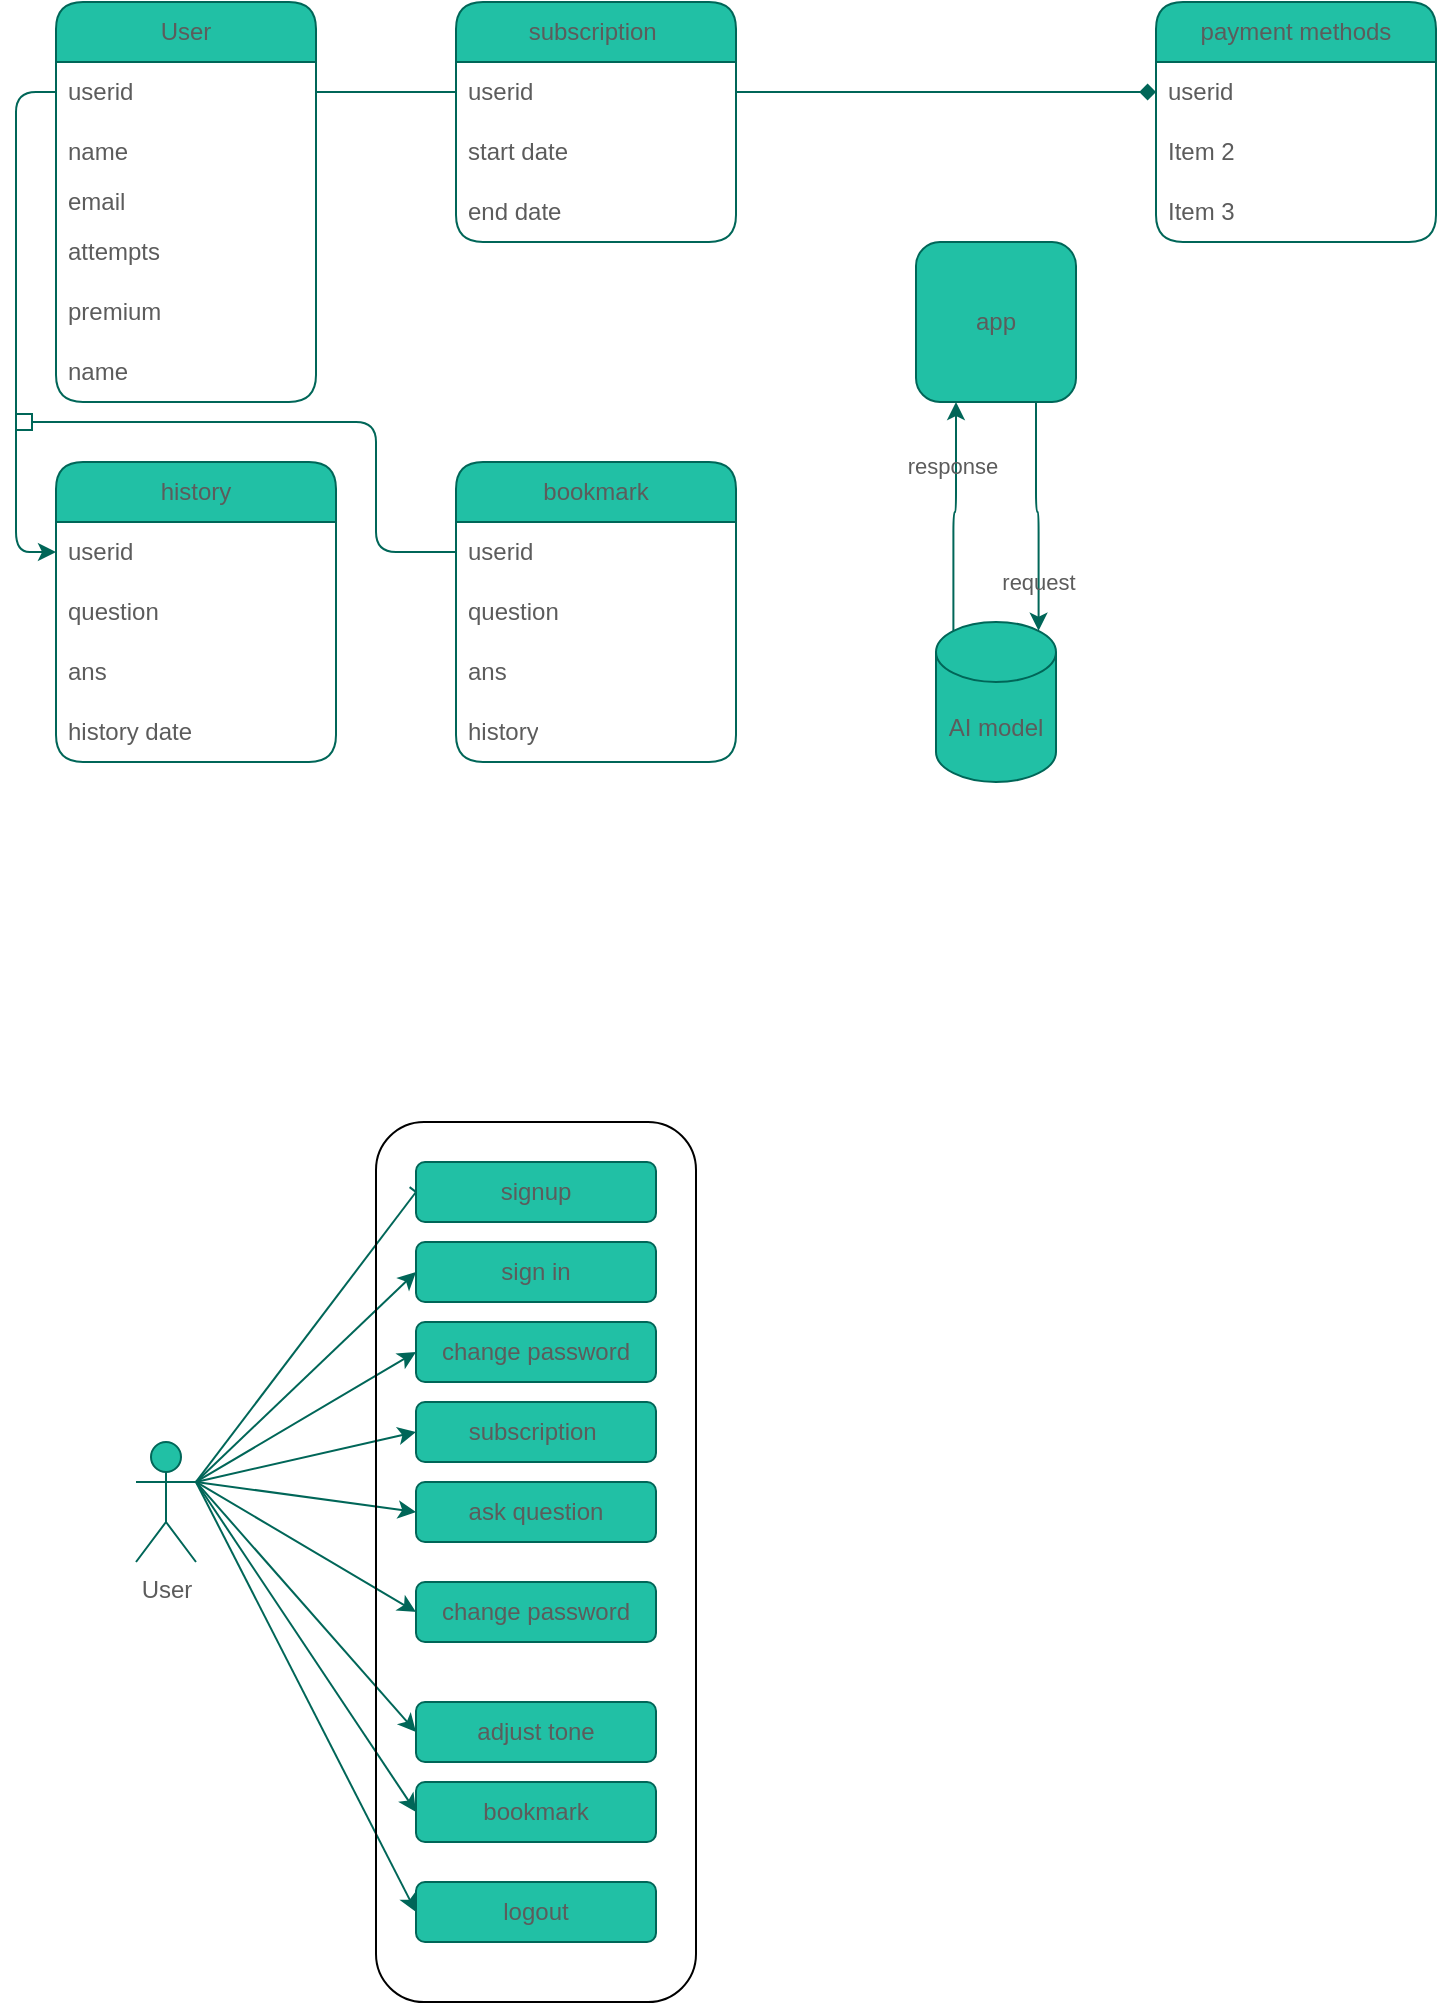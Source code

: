 <mxfile version="21.7.5" type="github">
  <diagram name="Page-1" id="Sf0bLcSyjigh50SmIKfN">
    <mxGraphModel dx="993" dy="580" grid="1" gridSize="10" guides="1" tooltips="1" connect="1" arrows="1" fold="1" page="1" pageScale="1" pageWidth="827" pageHeight="1169" math="0" shadow="0">
      <root>
        <mxCell id="0" />
        <mxCell id="1" parent="0" />
        <mxCell id="r203shYXzsWCAXHmjTGM-3" value="User" style="swimlane;fontStyle=0;childLayout=stackLayout;horizontal=1;startSize=30;horizontalStack=0;resizeParent=1;resizeParentMax=0;resizeLast=0;collapsible=1;marginBottom=0;whiteSpace=wrap;html=1;labelBackgroundColor=none;fillColor=#21C0A5;strokeColor=#006658;fontColor=#5C5C5C;rounded=1;" vertex="1" parent="1">
          <mxGeometry x="80" y="80" width="130" height="200" as="geometry">
            <mxRectangle x="80" y="80" width="70" height="30" as="alternateBounds" />
          </mxGeometry>
        </mxCell>
        <mxCell id="r203shYXzsWCAXHmjTGM-4" value="userid" style="text;strokeColor=none;fillColor=none;align=left;verticalAlign=middle;spacingLeft=4;spacingRight=4;overflow=hidden;points=[[0,0.5],[1,0.5]];portConstraint=eastwest;rotatable=0;whiteSpace=wrap;html=1;labelBackgroundColor=none;fontColor=#5C5C5C;rounded=1;" vertex="1" parent="r203shYXzsWCAXHmjTGM-3">
          <mxGeometry y="30" width="130" height="30" as="geometry" />
        </mxCell>
        <mxCell id="r203shYXzsWCAXHmjTGM-5" value="name" style="text;strokeColor=none;fillColor=none;align=left;verticalAlign=middle;spacingLeft=4;spacingRight=4;overflow=hidden;points=[[0,0.5],[1,0.5]];portConstraint=eastwest;rotatable=0;whiteSpace=wrap;html=1;labelBackgroundColor=none;fontColor=#5C5C5C;rounded=1;" vertex="1" parent="r203shYXzsWCAXHmjTGM-3">
          <mxGeometry y="60" width="130" height="30" as="geometry" />
        </mxCell>
        <mxCell id="r203shYXzsWCAXHmjTGM-6" value="email" style="text;strokeColor=none;fillColor=none;align=left;verticalAlign=middle;spacingLeft=4;spacingRight=4;overflow=hidden;points=[[0,0.5],[1,0.5]];portConstraint=eastwest;rotatable=0;whiteSpace=wrap;html=1;labelBackgroundColor=none;fontColor=#5C5C5C;rounded=1;" vertex="1" parent="r203shYXzsWCAXHmjTGM-3">
          <mxGeometry y="90" width="130" height="20" as="geometry" />
        </mxCell>
        <mxCell id="r203shYXzsWCAXHmjTGM-7" value="attempts" style="text;strokeColor=none;fillColor=none;align=left;verticalAlign=middle;spacingLeft=4;spacingRight=4;overflow=hidden;points=[[0,0.5],[1,0.5]];portConstraint=eastwest;rotatable=0;whiteSpace=wrap;html=1;labelBackgroundColor=none;fontColor=#5C5C5C;rounded=1;" vertex="1" parent="r203shYXzsWCAXHmjTGM-3">
          <mxGeometry y="110" width="130" height="30" as="geometry" />
        </mxCell>
        <mxCell id="r203shYXzsWCAXHmjTGM-8" value="premium" style="text;strokeColor=none;fillColor=none;align=left;verticalAlign=middle;spacingLeft=4;spacingRight=4;overflow=hidden;points=[[0,0.5],[1,0.5]];portConstraint=eastwest;rotatable=0;whiteSpace=wrap;html=1;labelBackgroundColor=none;fontColor=#5C5C5C;rounded=1;" vertex="1" parent="r203shYXzsWCAXHmjTGM-3">
          <mxGeometry y="140" width="130" height="30" as="geometry" />
        </mxCell>
        <mxCell id="r203shYXzsWCAXHmjTGM-9" value="name" style="text;strokeColor=none;fillColor=none;align=left;verticalAlign=middle;spacingLeft=4;spacingRight=4;overflow=hidden;points=[[0,0.5],[1,0.5]];portConstraint=eastwest;rotatable=0;whiteSpace=wrap;html=1;labelBackgroundColor=none;fontColor=#5C5C5C;rounded=1;" vertex="1" parent="r203shYXzsWCAXHmjTGM-3">
          <mxGeometry y="170" width="130" height="30" as="geometry" />
        </mxCell>
        <mxCell id="r203shYXzsWCAXHmjTGM-10" value="" style="endArrow=none;html=1;rounded=1;exitX=1;exitY=0.5;exitDx=0;exitDy=0;labelBackgroundColor=none;strokeColor=#006658;fontColor=default;" edge="1" parent="1" source="r203shYXzsWCAXHmjTGM-4">
          <mxGeometry width="50" height="50" relative="1" as="geometry">
            <mxPoint x="380" y="270" as="sourcePoint" />
            <mxPoint x="280" y="125" as="targetPoint" />
          </mxGeometry>
        </mxCell>
        <mxCell id="r203shYXzsWCAXHmjTGM-12" value="subscription&amp;nbsp;" style="swimlane;fontStyle=0;childLayout=stackLayout;horizontal=1;startSize=30;horizontalStack=0;resizeParent=1;resizeParentMax=0;resizeLast=0;collapsible=1;marginBottom=0;whiteSpace=wrap;html=1;labelBackgroundColor=none;fillColor=#21C0A5;strokeColor=#006658;fontColor=#5C5C5C;rounded=1;" vertex="1" parent="1">
          <mxGeometry x="280" y="80" width="140" height="120" as="geometry" />
        </mxCell>
        <mxCell id="r203shYXzsWCAXHmjTGM-13" value="userid" style="text;strokeColor=none;fillColor=none;align=left;verticalAlign=middle;spacingLeft=4;spacingRight=4;overflow=hidden;points=[[0,0.5],[1,0.5]];portConstraint=eastwest;rotatable=0;whiteSpace=wrap;html=1;labelBackgroundColor=none;fontColor=#5C5C5C;rounded=1;" vertex="1" parent="r203shYXzsWCAXHmjTGM-12">
          <mxGeometry y="30" width="140" height="30" as="geometry" />
        </mxCell>
        <mxCell id="r203shYXzsWCAXHmjTGM-14" value="start date" style="text;strokeColor=none;fillColor=none;align=left;verticalAlign=middle;spacingLeft=4;spacingRight=4;overflow=hidden;points=[[0,0.5],[1,0.5]];portConstraint=eastwest;rotatable=0;whiteSpace=wrap;html=1;labelBackgroundColor=none;fontColor=#5C5C5C;rounded=1;" vertex="1" parent="r203shYXzsWCAXHmjTGM-12">
          <mxGeometry y="60" width="140" height="30" as="geometry" />
        </mxCell>
        <mxCell id="r203shYXzsWCAXHmjTGM-15" value="end date" style="text;strokeColor=none;fillColor=none;align=left;verticalAlign=middle;spacingLeft=4;spacingRight=4;overflow=hidden;points=[[0,0.5],[1,0.5]];portConstraint=eastwest;rotatable=0;whiteSpace=wrap;html=1;labelBackgroundColor=none;fontColor=#5C5C5C;rounded=1;" vertex="1" parent="r203shYXzsWCAXHmjTGM-12">
          <mxGeometry y="90" width="140" height="30" as="geometry" />
        </mxCell>
        <mxCell id="r203shYXzsWCAXHmjTGM-16" value="history" style="swimlane;fontStyle=0;childLayout=stackLayout;horizontal=1;startSize=30;horizontalStack=0;resizeParent=1;resizeParentMax=0;resizeLast=0;collapsible=1;marginBottom=0;whiteSpace=wrap;html=1;labelBackgroundColor=none;fillColor=#21C0A5;strokeColor=#006658;fontColor=#5C5C5C;rounded=1;" vertex="1" parent="1">
          <mxGeometry x="80" y="310" width="140" height="150" as="geometry" />
        </mxCell>
        <mxCell id="r203shYXzsWCAXHmjTGM-17" value="userid" style="text;strokeColor=none;fillColor=none;align=left;verticalAlign=middle;spacingLeft=4;spacingRight=4;overflow=hidden;points=[[0,0.5],[1,0.5]];portConstraint=eastwest;rotatable=0;whiteSpace=wrap;html=1;labelBackgroundColor=none;fontColor=#5C5C5C;rounded=1;" vertex="1" parent="r203shYXzsWCAXHmjTGM-16">
          <mxGeometry y="30" width="140" height="30" as="geometry" />
        </mxCell>
        <mxCell id="r203shYXzsWCAXHmjTGM-19" value="question" style="text;strokeColor=none;fillColor=none;align=left;verticalAlign=middle;spacingLeft=4;spacingRight=4;overflow=hidden;points=[[0,0.5],[1,0.5]];portConstraint=eastwest;rotatable=0;whiteSpace=wrap;html=1;labelBackgroundColor=none;fontColor=#5C5C5C;rounded=1;" vertex="1" parent="r203shYXzsWCAXHmjTGM-16">
          <mxGeometry y="60" width="140" height="30" as="geometry" />
        </mxCell>
        <mxCell id="r203shYXzsWCAXHmjTGM-21" value="ans" style="text;strokeColor=none;fillColor=none;align=left;verticalAlign=middle;spacingLeft=4;spacingRight=4;overflow=hidden;points=[[0,0.5],[1,0.5]];portConstraint=eastwest;rotatable=0;whiteSpace=wrap;html=1;labelBackgroundColor=none;fontColor=#5C5C5C;rounded=1;" vertex="1" parent="r203shYXzsWCAXHmjTGM-16">
          <mxGeometry y="90" width="140" height="30" as="geometry" />
        </mxCell>
        <mxCell id="r203shYXzsWCAXHmjTGM-26" value="history date" style="text;strokeColor=none;fillColor=none;align=left;verticalAlign=middle;spacingLeft=4;spacingRight=4;overflow=hidden;points=[[0,0.5],[1,0.5]];portConstraint=eastwest;rotatable=0;whiteSpace=wrap;html=1;labelBackgroundColor=none;fontColor=#5C5C5C;rounded=1;" vertex="1" parent="r203shYXzsWCAXHmjTGM-16">
          <mxGeometry y="120" width="140" height="30" as="geometry" />
        </mxCell>
        <mxCell id="r203shYXzsWCAXHmjTGM-22" value="bookmark" style="swimlane;fontStyle=0;childLayout=stackLayout;horizontal=1;startSize=30;horizontalStack=0;resizeParent=1;resizeParentMax=0;resizeLast=0;collapsible=1;marginBottom=0;whiteSpace=wrap;html=1;labelBackgroundColor=none;fillColor=#21C0A5;strokeColor=#006658;fontColor=#5C5C5C;rounded=1;" vertex="1" parent="1">
          <mxGeometry x="280" y="310" width="140" height="150" as="geometry" />
        </mxCell>
        <mxCell id="r203shYXzsWCAXHmjTGM-28" style="rounded=1;orthogonalLoop=1;jettySize=auto;html=1;exitX=0;exitY=0.5;exitDx=0;exitDy=0;edgeStyle=elbowEdgeStyle;endArrow=box;endFill=0;labelBackgroundColor=none;strokeColor=#006658;fontColor=default;" edge="1" parent="r203shYXzsWCAXHmjTGM-22" source="r203shYXzsWCAXHmjTGM-23">
          <mxGeometry relative="1" as="geometry">
            <mxPoint x="-220" y="-20" as="targetPoint" />
            <Array as="points">
              <mxPoint x="-40" y="10" />
            </Array>
          </mxGeometry>
        </mxCell>
        <mxCell id="r203shYXzsWCAXHmjTGM-23" value="userid" style="text;strokeColor=none;fillColor=none;align=left;verticalAlign=middle;spacingLeft=4;spacingRight=4;overflow=hidden;points=[[0,0.5],[1,0.5]];portConstraint=eastwest;rotatable=0;whiteSpace=wrap;html=1;labelBackgroundColor=none;fontColor=#5C5C5C;rounded=1;" vertex="1" parent="r203shYXzsWCAXHmjTGM-22">
          <mxGeometry y="30" width="140" height="30" as="geometry" />
        </mxCell>
        <mxCell id="r203shYXzsWCAXHmjTGM-24" value="question" style="text;strokeColor=none;fillColor=none;align=left;verticalAlign=middle;spacingLeft=4;spacingRight=4;overflow=hidden;points=[[0,0.5],[1,0.5]];portConstraint=eastwest;rotatable=0;whiteSpace=wrap;html=1;labelBackgroundColor=none;fontColor=#5C5C5C;rounded=1;" vertex="1" parent="r203shYXzsWCAXHmjTGM-22">
          <mxGeometry y="60" width="140" height="30" as="geometry" />
        </mxCell>
        <mxCell id="r203shYXzsWCAXHmjTGM-25" value="ans" style="text;strokeColor=none;fillColor=none;align=left;verticalAlign=middle;spacingLeft=4;spacingRight=4;overflow=hidden;points=[[0,0.5],[1,0.5]];portConstraint=eastwest;rotatable=0;whiteSpace=wrap;html=1;labelBackgroundColor=none;fontColor=#5C5C5C;rounded=1;" vertex="1" parent="r203shYXzsWCAXHmjTGM-22">
          <mxGeometry y="90" width="140" height="30" as="geometry" />
        </mxCell>
        <mxCell id="r203shYXzsWCAXHmjTGM-29" value="history" style="text;strokeColor=none;fillColor=none;align=left;verticalAlign=middle;spacingLeft=4;spacingRight=4;overflow=hidden;points=[[0,0.5],[1,0.5]];portConstraint=eastwest;rotatable=0;whiteSpace=wrap;html=1;labelBackgroundColor=none;fontColor=#5C5C5C;rounded=1;" vertex="1" parent="r203shYXzsWCAXHmjTGM-22">
          <mxGeometry y="120" width="140" height="30" as="geometry" />
        </mxCell>
        <mxCell id="r203shYXzsWCAXHmjTGM-27" style="edgeStyle=orthogonalEdgeStyle;rounded=1;orthogonalLoop=1;jettySize=auto;html=1;exitX=0;exitY=0.5;exitDx=0;exitDy=0;entryX=0;entryY=0.5;entryDx=0;entryDy=0;labelBackgroundColor=none;strokeColor=#006658;fontColor=default;" edge="1" parent="1" source="r203shYXzsWCAXHmjTGM-4" target="r203shYXzsWCAXHmjTGM-17">
          <mxGeometry relative="1" as="geometry" />
        </mxCell>
        <mxCell id="r203shYXzsWCAXHmjTGM-36" style="edgeStyle=orthogonalEdgeStyle;rounded=1;orthogonalLoop=1;jettySize=auto;html=1;exitX=0.145;exitY=0;exitDx=0;exitDy=4.35;exitPerimeter=0;entryX=0.25;entryY=1;entryDx=0;entryDy=0;labelBackgroundColor=none;strokeColor=#006658;fontColor=default;" edge="1" parent="1" source="r203shYXzsWCAXHmjTGM-30" target="r203shYXzsWCAXHmjTGM-31">
          <mxGeometry relative="1" as="geometry" />
        </mxCell>
        <mxCell id="r203shYXzsWCAXHmjTGM-38" value="response" style="edgeLabel;html=1;align=center;verticalAlign=middle;resizable=0;points=[];labelBackgroundColor=none;fontColor=#5C5C5C;rounded=1;" vertex="1" connectable="0" parent="r203shYXzsWCAXHmjTGM-36">
          <mxGeometry x="0.441" y="2" relative="1" as="geometry">
            <mxPoint as="offset" />
          </mxGeometry>
        </mxCell>
        <mxCell id="r203shYXzsWCAXHmjTGM-30" value="AI model" style="shape=cylinder3;whiteSpace=wrap;html=1;boundedLbl=1;backgroundOutline=1;size=15;labelBackgroundColor=none;fillColor=#21C0A5;strokeColor=#006658;fontColor=#5C5C5C;rounded=1;" vertex="1" parent="1">
          <mxGeometry x="520" y="390" width="60" height="80" as="geometry" />
        </mxCell>
        <mxCell id="r203shYXzsWCAXHmjTGM-34" style="edgeStyle=orthogonalEdgeStyle;rounded=1;orthogonalLoop=1;jettySize=auto;html=1;exitX=0.75;exitY=1;exitDx=0;exitDy=0;entryX=0.855;entryY=0;entryDx=0;entryDy=4.35;entryPerimeter=0;labelBackgroundColor=none;strokeColor=#006658;fontColor=default;" edge="1" parent="1" source="r203shYXzsWCAXHmjTGM-31" target="r203shYXzsWCAXHmjTGM-30">
          <mxGeometry relative="1" as="geometry" />
        </mxCell>
        <mxCell id="r203shYXzsWCAXHmjTGM-37" value="request" style="edgeLabel;html=1;align=center;verticalAlign=middle;resizable=0;points=[];labelBackgroundColor=none;fontColor=#5C5C5C;rounded=1;" vertex="1" connectable="0" parent="r203shYXzsWCAXHmjTGM-34">
          <mxGeometry x="-0.026" y="3" relative="1" as="geometry">
            <mxPoint x="-4" y="35" as="offset" />
          </mxGeometry>
        </mxCell>
        <mxCell id="r203shYXzsWCAXHmjTGM-31" value="app" style="whiteSpace=wrap;html=1;aspect=fixed;labelBackgroundColor=none;fillColor=#21C0A5;strokeColor=#006658;fontColor=#5C5C5C;rounded=1;" vertex="1" parent="1">
          <mxGeometry x="510" y="200" width="80" height="80" as="geometry" />
        </mxCell>
        <mxCell id="r203shYXzsWCAXHmjTGM-39" value="payment methods" style="swimlane;fontStyle=0;childLayout=stackLayout;horizontal=1;startSize=30;horizontalStack=0;resizeParent=1;resizeParentMax=0;resizeLast=0;collapsible=1;marginBottom=0;whiteSpace=wrap;html=1;labelBackgroundColor=none;fillColor=#21C0A5;strokeColor=#006658;fontColor=#5C5C5C;rounded=1;" vertex="1" parent="1">
          <mxGeometry x="630" y="80" width="140" height="120" as="geometry" />
        </mxCell>
        <mxCell id="r203shYXzsWCAXHmjTGM-40" value="userid" style="text;strokeColor=none;fillColor=none;align=left;verticalAlign=middle;spacingLeft=4;spacingRight=4;overflow=hidden;points=[[0,0.5],[1,0.5]];portConstraint=eastwest;rotatable=0;whiteSpace=wrap;html=1;labelBackgroundColor=none;fontColor=#5C5C5C;rounded=1;" vertex="1" parent="r203shYXzsWCAXHmjTGM-39">
          <mxGeometry y="30" width="140" height="30" as="geometry" />
        </mxCell>
        <mxCell id="r203shYXzsWCAXHmjTGM-41" value="Item 2" style="text;strokeColor=none;fillColor=none;align=left;verticalAlign=middle;spacingLeft=4;spacingRight=4;overflow=hidden;points=[[0,0.5],[1,0.5]];portConstraint=eastwest;rotatable=0;whiteSpace=wrap;html=1;labelBackgroundColor=none;fontColor=#5C5C5C;rounded=1;" vertex="1" parent="r203shYXzsWCAXHmjTGM-39">
          <mxGeometry y="60" width="140" height="30" as="geometry" />
        </mxCell>
        <mxCell id="r203shYXzsWCAXHmjTGM-42" value="Item 3" style="text;strokeColor=none;fillColor=none;align=left;verticalAlign=middle;spacingLeft=4;spacingRight=4;overflow=hidden;points=[[0,0.5],[1,0.5]];portConstraint=eastwest;rotatable=0;whiteSpace=wrap;html=1;labelBackgroundColor=none;fontColor=#5C5C5C;rounded=1;" vertex="1" parent="r203shYXzsWCAXHmjTGM-39">
          <mxGeometry y="90" width="140" height="30" as="geometry" />
        </mxCell>
        <mxCell id="r203shYXzsWCAXHmjTGM-43" style="edgeStyle=orthogonalEdgeStyle;rounded=1;orthogonalLoop=1;jettySize=auto;html=1;exitX=1;exitY=0.5;exitDx=0;exitDy=0;entryX=0;entryY=0.5;entryDx=0;entryDy=0;endArrow=diamond;endFill=1;labelBackgroundColor=none;strokeColor=#006658;fontColor=default;" edge="1" parent="1" source="r203shYXzsWCAXHmjTGM-13" target="r203shYXzsWCAXHmjTGM-40">
          <mxGeometry relative="1" as="geometry" />
        </mxCell>
        <mxCell id="r203shYXzsWCAXHmjTGM-56" style="rounded=1;orthogonalLoop=1;jettySize=auto;html=1;exitX=1;exitY=0.333;exitDx=0;exitDy=0;exitPerimeter=0;entryX=0;entryY=0.5;entryDx=0;entryDy=0;endArrow=baseDash;endFill=0;strokeColor=#006658;shadow=0;labelBackgroundColor=none;fontColor=default;" edge="1" parent="1" source="r203shYXzsWCAXHmjTGM-44" target="r203shYXzsWCAXHmjTGM-46">
          <mxGeometry relative="1" as="geometry" />
        </mxCell>
        <mxCell id="r203shYXzsWCAXHmjTGM-57" style="rounded=1;orthogonalLoop=1;jettySize=auto;html=1;exitX=1;exitY=0.333;exitDx=0;exitDy=0;exitPerimeter=0;entryX=0;entryY=0.5;entryDx=0;entryDy=0;strokeColor=#006658;shadow=0;labelBackgroundColor=none;fontColor=default;" edge="1" parent="1" source="r203shYXzsWCAXHmjTGM-44" target="r203shYXzsWCAXHmjTGM-47">
          <mxGeometry relative="1" as="geometry" />
        </mxCell>
        <mxCell id="r203shYXzsWCAXHmjTGM-58" style="rounded=1;orthogonalLoop=1;jettySize=auto;html=1;exitX=1;exitY=0.333;exitDx=0;exitDy=0;exitPerimeter=0;entryX=0;entryY=0.5;entryDx=0;entryDy=0;strokeColor=#006658;shadow=0;labelBackgroundColor=none;fontColor=default;" edge="1" parent="1" source="r203shYXzsWCAXHmjTGM-44" target="r203shYXzsWCAXHmjTGM-48">
          <mxGeometry relative="1" as="geometry" />
        </mxCell>
        <mxCell id="r203shYXzsWCAXHmjTGM-59" style="rounded=1;orthogonalLoop=1;jettySize=auto;html=1;exitX=1;exitY=0.333;exitDx=0;exitDy=0;exitPerimeter=0;entryX=0;entryY=0.5;entryDx=0;entryDy=0;strokeColor=#006658;shadow=0;labelBackgroundColor=none;fontColor=default;" edge="1" parent="1" source="r203shYXzsWCAXHmjTGM-44" target="r203shYXzsWCAXHmjTGM-50">
          <mxGeometry relative="1" as="geometry" />
        </mxCell>
        <mxCell id="r203shYXzsWCAXHmjTGM-62" style="rounded=1;orthogonalLoop=1;jettySize=auto;html=1;exitX=1;exitY=0.333;exitDx=0;exitDy=0;exitPerimeter=0;entryX=0;entryY=0.5;entryDx=0;entryDy=0;strokeColor=#006658;shadow=0;labelBackgroundColor=none;fontColor=default;" edge="1" parent="1" source="r203shYXzsWCAXHmjTGM-44" target="r203shYXzsWCAXHmjTGM-51">
          <mxGeometry relative="1" as="geometry" />
        </mxCell>
        <mxCell id="r203shYXzsWCAXHmjTGM-63" style="rounded=1;orthogonalLoop=1;jettySize=auto;html=1;exitX=1;exitY=0.333;exitDx=0;exitDy=0;exitPerimeter=0;entryX=0;entryY=0.5;entryDx=0;entryDy=0;strokeColor=#006658;shadow=0;labelBackgroundColor=none;fontColor=default;" edge="1" parent="1" source="r203shYXzsWCAXHmjTGM-44" target="r203shYXzsWCAXHmjTGM-52">
          <mxGeometry relative="1" as="geometry" />
        </mxCell>
        <mxCell id="r203shYXzsWCAXHmjTGM-64" style="rounded=1;orthogonalLoop=1;jettySize=auto;html=1;exitX=1;exitY=0.333;exitDx=0;exitDy=0;exitPerimeter=0;entryX=0;entryY=0.5;entryDx=0;entryDy=0;strokeColor=#006658;shadow=0;labelBackgroundColor=none;fontColor=default;" edge="1" parent="1" source="r203shYXzsWCAXHmjTGM-44" target="r203shYXzsWCAXHmjTGM-53">
          <mxGeometry relative="1" as="geometry" />
        </mxCell>
        <mxCell id="r203shYXzsWCAXHmjTGM-65" style="rounded=1;orthogonalLoop=1;jettySize=auto;html=1;exitX=1;exitY=0.333;exitDx=0;exitDy=0;exitPerimeter=0;entryX=0;entryY=0.5;entryDx=0;entryDy=0;strokeColor=#006658;shadow=0;labelBackgroundColor=none;fontColor=default;" edge="1" parent="1" source="r203shYXzsWCAXHmjTGM-44" target="r203shYXzsWCAXHmjTGM-54">
          <mxGeometry relative="1" as="geometry" />
        </mxCell>
        <mxCell id="r203shYXzsWCAXHmjTGM-66" style="rounded=1;orthogonalLoop=1;jettySize=auto;html=1;exitX=1;exitY=0.333;exitDx=0;exitDy=0;exitPerimeter=0;entryX=0;entryY=0.5;entryDx=0;entryDy=0;strokeColor=#006658;shadow=0;labelBackgroundColor=none;fontColor=default;" edge="1" parent="1" source="r203shYXzsWCAXHmjTGM-44" target="r203shYXzsWCAXHmjTGM-49">
          <mxGeometry relative="1" as="geometry" />
        </mxCell>
        <mxCell id="r203shYXzsWCAXHmjTGM-44" value="User" style="shape=umlActor;verticalLabelPosition=bottom;verticalAlign=top;html=1;outlineConnect=0;fillColor=#21C0A5;strokeColor=#006658;shadow=0;labelBackgroundColor=none;fontColor=#5C5C5C;rounded=1;" vertex="1" parent="1">
          <mxGeometry x="120" y="800" width="30" height="60" as="geometry" />
        </mxCell>
        <mxCell id="r203shYXzsWCAXHmjTGM-45" value="" style="rounded=1;whiteSpace=wrap;html=1;fillColor=none;shadow=0;labelBackgroundColor=none;" vertex="1" parent="1">
          <mxGeometry x="240" y="640" width="160" height="440" as="geometry" />
        </mxCell>
        <mxCell id="r203shYXzsWCAXHmjTGM-46" value="signup" style="rounded=1;whiteSpace=wrap;html=1;fillColor=#21C0A5;strokeColor=#006658;shadow=0;labelBackgroundColor=none;fontColor=#5C5C5C;" vertex="1" parent="1">
          <mxGeometry x="260" y="660" width="120" height="30" as="geometry" />
        </mxCell>
        <mxCell id="r203shYXzsWCAXHmjTGM-47" value="sign in" style="rounded=1;whiteSpace=wrap;html=1;fillColor=#21C0A5;strokeColor=#006658;shadow=0;labelBackgroundColor=none;fontColor=#5C5C5C;" vertex="1" parent="1">
          <mxGeometry x="260" y="700" width="120" height="30" as="geometry" />
        </mxCell>
        <mxCell id="r203shYXzsWCAXHmjTGM-48" value="change password" style="rounded=1;whiteSpace=wrap;html=1;fillColor=#21C0A5;strokeColor=#006658;shadow=0;labelBackgroundColor=none;fontColor=#5C5C5C;" vertex="1" parent="1">
          <mxGeometry x="260" y="740" width="120" height="30" as="geometry" />
        </mxCell>
        <mxCell id="r203shYXzsWCAXHmjTGM-49" value="logout" style="rounded=1;whiteSpace=wrap;html=1;fillColor=#21C0A5;strokeColor=#006658;shadow=0;labelBackgroundColor=none;fontColor=#5C5C5C;" vertex="1" parent="1">
          <mxGeometry x="260" y="1020" width="120" height="30" as="geometry" />
        </mxCell>
        <mxCell id="r203shYXzsWCAXHmjTGM-50" value="subscription&amp;nbsp;" style="rounded=1;whiteSpace=wrap;html=1;fillColor=#21C0A5;strokeColor=#006658;shadow=0;labelBackgroundColor=none;fontColor=#5C5C5C;" vertex="1" parent="1">
          <mxGeometry x="260" y="780" width="120" height="30" as="geometry" />
        </mxCell>
        <mxCell id="r203shYXzsWCAXHmjTGM-51" value="ask question" style="rounded=1;whiteSpace=wrap;html=1;fillColor=#21C0A5;strokeColor=#006658;shadow=0;labelBackgroundColor=none;fontColor=#5C5C5C;" vertex="1" parent="1">
          <mxGeometry x="260" y="820" width="120" height="30" as="geometry" />
        </mxCell>
        <mxCell id="r203shYXzsWCAXHmjTGM-52" value="change password" style="rounded=1;whiteSpace=wrap;html=1;fillColor=#21C0A5;strokeColor=#006658;shadow=0;labelBackgroundColor=none;fontColor=#5C5C5C;" vertex="1" parent="1">
          <mxGeometry x="260" y="870" width="120" height="30" as="geometry" />
        </mxCell>
        <mxCell id="r203shYXzsWCAXHmjTGM-53" value="adjust tone" style="rounded=1;whiteSpace=wrap;html=1;fillColor=#21C0A5;strokeColor=#006658;shadow=0;labelBackgroundColor=none;fontColor=#5C5C5C;" vertex="1" parent="1">
          <mxGeometry x="260" y="930" width="120" height="30" as="geometry" />
        </mxCell>
        <mxCell id="r203shYXzsWCAXHmjTGM-54" value="bookmark" style="rounded=1;whiteSpace=wrap;html=1;fillColor=#21C0A5;strokeColor=#006658;shadow=0;labelBackgroundColor=none;fontColor=#5C5C5C;" vertex="1" parent="1">
          <mxGeometry x="260" y="970" width="120" height="30" as="geometry" />
        </mxCell>
      </root>
    </mxGraphModel>
  </diagram>
</mxfile>
